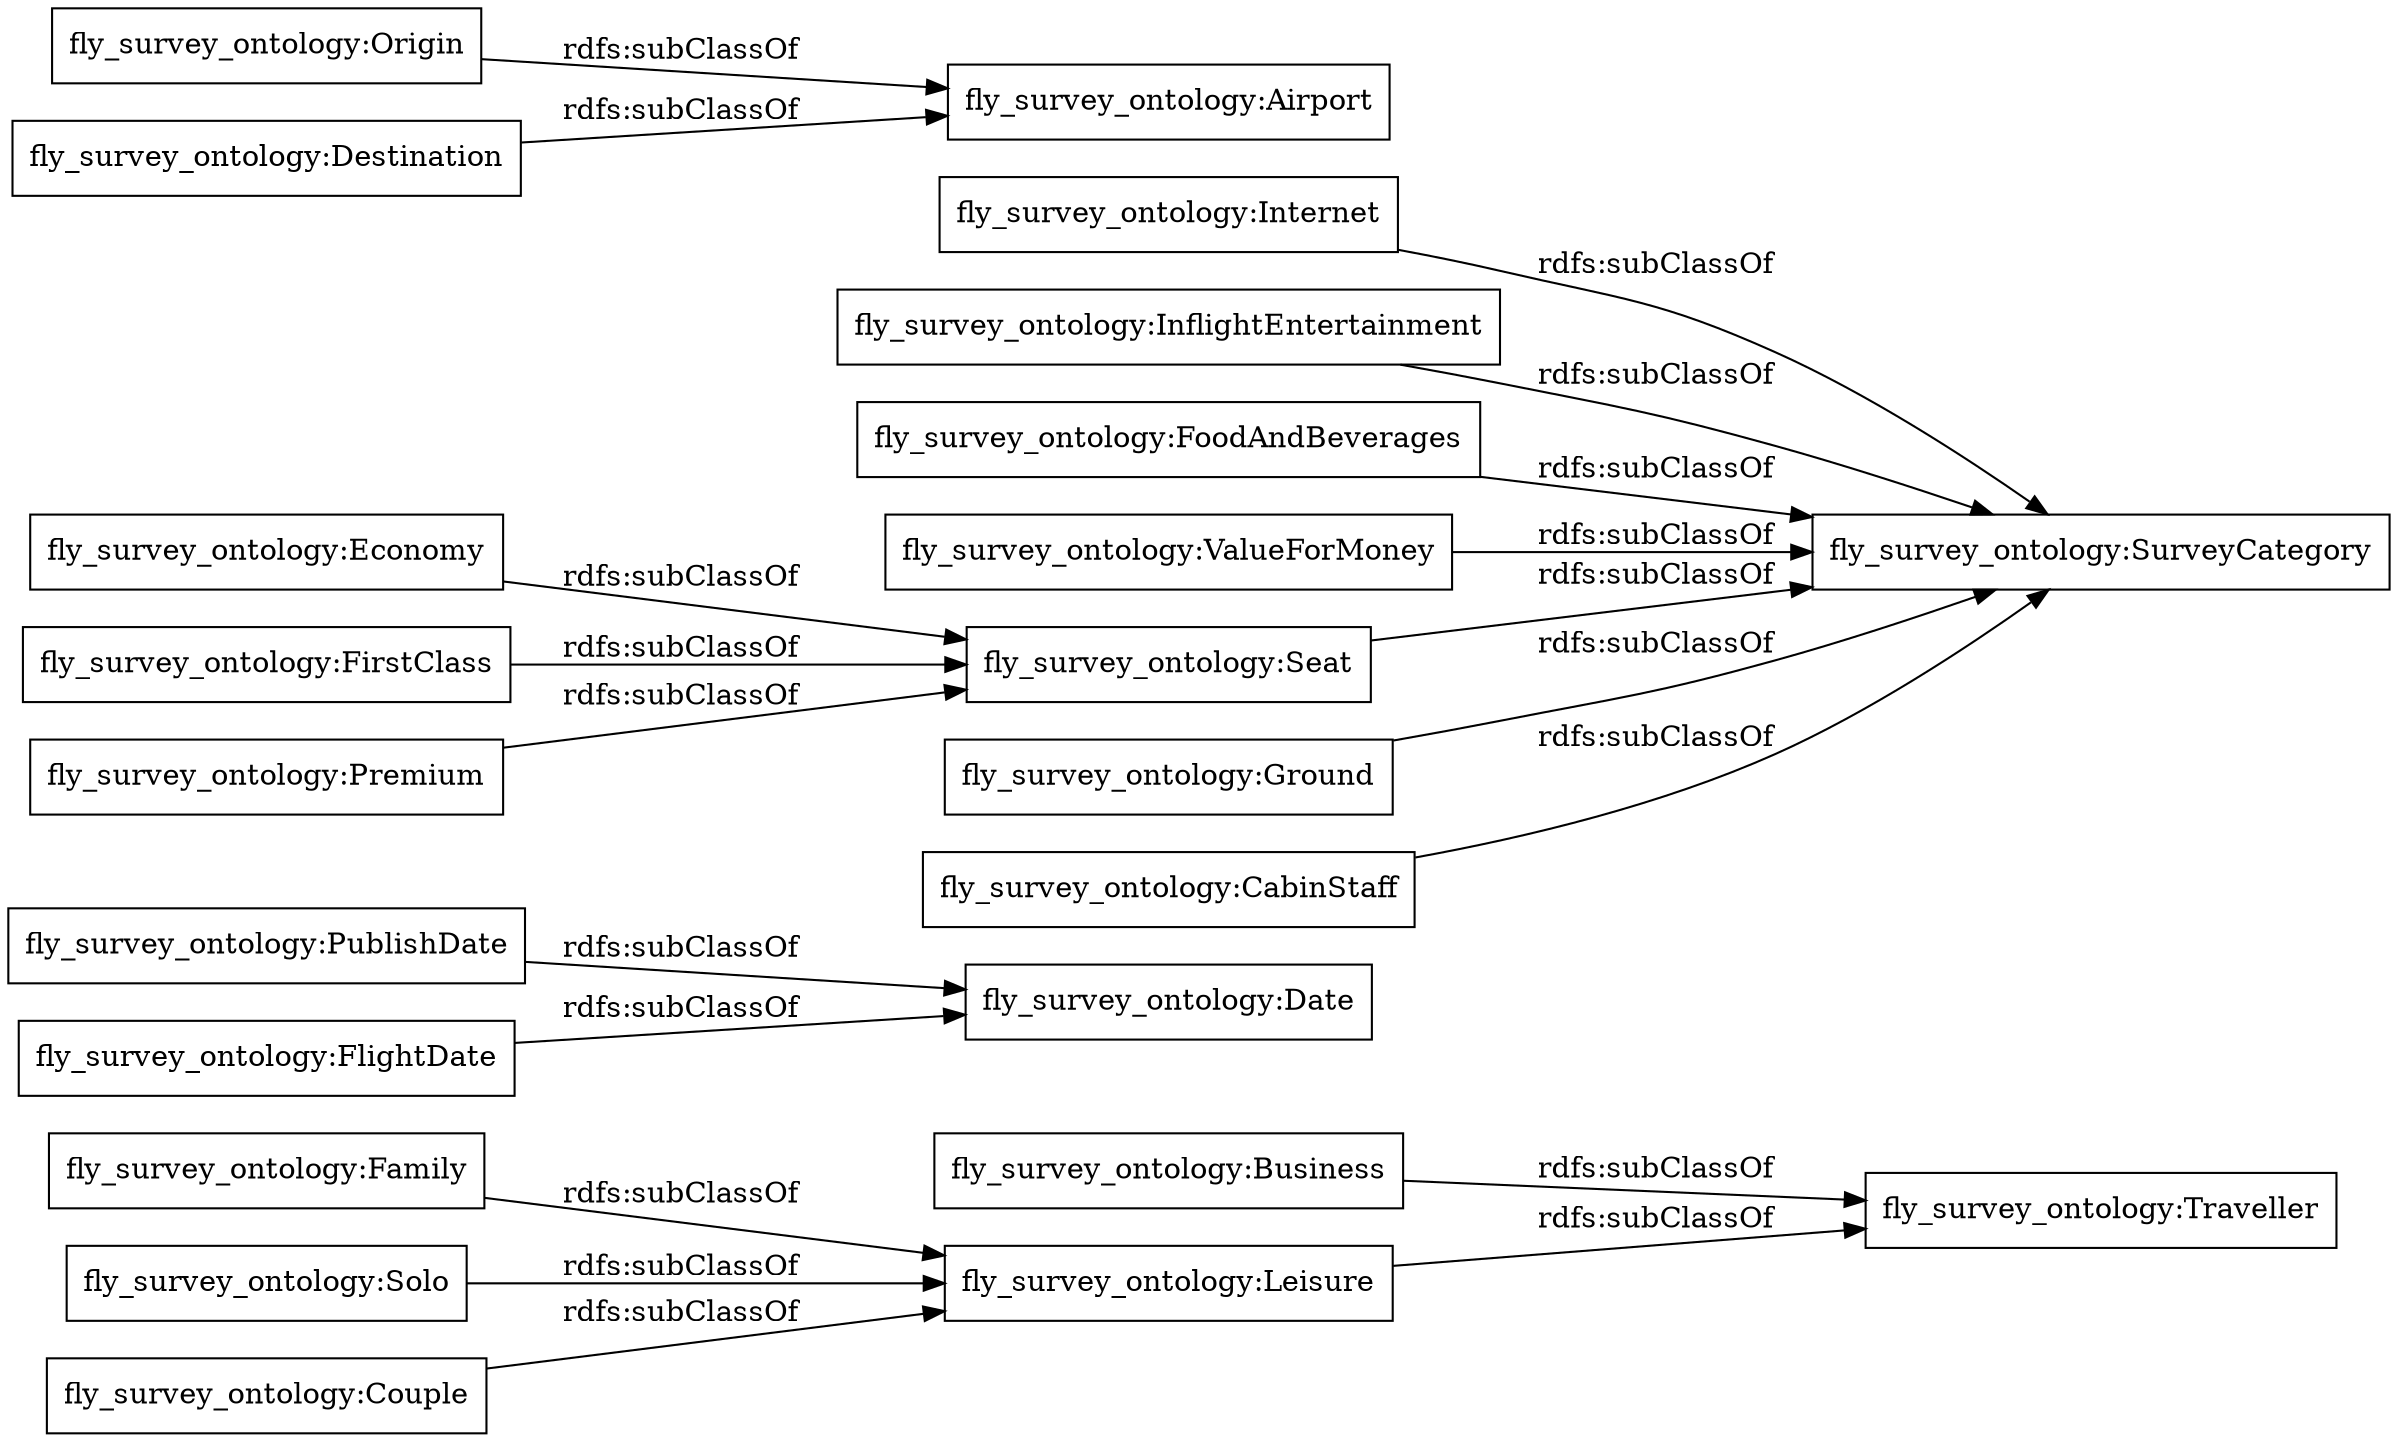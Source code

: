 digraph ar2dtool_diagram { 
rankdir=LR;
size="1000"
node [shape = rectangle, color="black"]; "fly_survey_ontology:Business" "fly_survey_ontology:PublishDate" "fly_survey_ontology:Internet" "fly_survey_ontology:Traveller" "fly_survey_ontology:Origin" "fly_survey_ontology:Economy" "fly_survey_ontology:Family" "fly_survey_ontology:InflightEntertainment" "fly_survey_ontology:FlightDate" "fly_survey_ontology:FoodAndBeverages" "fly_survey_ontology:Solo" "fly_survey_ontology:ValueForMoney" "fly_survey_ontology:Seat" "fly_survey_ontology:Ground" "fly_survey_ontology:Destination" "fly_survey_ontology:Couple" "fly_survey_ontology:Date" "fly_survey_ontology:CabinStaff" "fly_survey_ontology:Leisure" "fly_survey_ontology:FirstClass" "fly_survey_ontology:Airport" "fly_survey_ontology:Premium" "fly_survey_ontology:SurveyCategory" ; /*classes style*/
	"fly_survey_ontology:Premium" -> "fly_survey_ontology:Seat" [ label = "rdfs:subClassOf" ];
	"fly_survey_ontology:PublishDate" -> "fly_survey_ontology:Date" [ label = "rdfs:subClassOf" ];
	"fly_survey_ontology:FoodAndBeverages" -> "fly_survey_ontology:SurveyCategory" [ label = "rdfs:subClassOf" ];
	"fly_survey_ontology:FlightDate" -> "fly_survey_ontology:Date" [ label = "rdfs:subClassOf" ];
	"fly_survey_ontology:Seat" -> "fly_survey_ontology:SurveyCategory" [ label = "rdfs:subClassOf" ];
	"fly_survey_ontology:Internet" -> "fly_survey_ontology:SurveyCategory" [ label = "rdfs:subClassOf" ];
	"fly_survey_ontology:Couple" -> "fly_survey_ontology:Leisure" [ label = "rdfs:subClassOf" ];
	"fly_survey_ontology:InflightEntertainment" -> "fly_survey_ontology:SurveyCategory" [ label = "rdfs:subClassOf" ];
	"fly_survey_ontology:CabinStaff" -> "fly_survey_ontology:SurveyCategory" [ label = "rdfs:subClassOf" ];
	"fly_survey_ontology:Solo" -> "fly_survey_ontology:Leisure" [ label = "rdfs:subClassOf" ];
	"fly_survey_ontology:ValueForMoney" -> "fly_survey_ontology:SurveyCategory" [ label = "rdfs:subClassOf" ];
	"fly_survey_ontology:Leisure" -> "fly_survey_ontology:Traveller" [ label = "rdfs:subClassOf" ];
	"fly_survey_ontology:Family" -> "fly_survey_ontology:Leisure" [ label = "rdfs:subClassOf" ];
	"fly_survey_ontology:FirstClass" -> "fly_survey_ontology:Seat" [ label = "rdfs:subClassOf" ];
	"fly_survey_ontology:Business" -> "fly_survey_ontology:Traveller" [ label = "rdfs:subClassOf" ];
	"fly_survey_ontology:Ground" -> "fly_survey_ontology:SurveyCategory" [ label = "rdfs:subClassOf" ];
	"fly_survey_ontology:Economy" -> "fly_survey_ontology:Seat" [ label = "rdfs:subClassOf" ];
	"fly_survey_ontology:Destination" -> "fly_survey_ontology:Airport" [ label = "rdfs:subClassOf" ];
	"fly_survey_ontology:Origin" -> "fly_survey_ontology:Airport" [ label = "rdfs:subClassOf" ];

}
